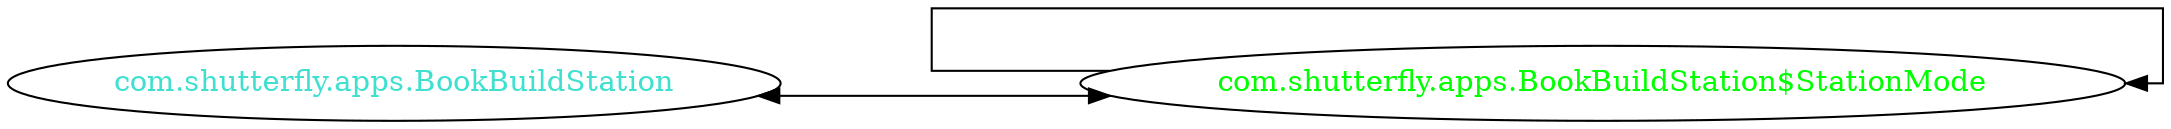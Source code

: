 digraph dependencyGraph {
 concentrate=true;
 ranksep="2.0";
 rankdir="LR"; 
 splines="ortho";
"com.shutterfly.apps.BookBuildStation$StationMode" [fontcolor="red"];
"com.shutterfly.apps.BookBuildStation$StationMode" [ fontcolor="green" ];
"com.shutterfly.apps.BookBuildStation$StationMode"->"com.shutterfly.apps.BookBuildStation$StationMode";
"com.shutterfly.apps.BookBuildStation" [ fontcolor="turquoise" ];
"com.shutterfly.apps.BookBuildStation"->"com.shutterfly.apps.BookBuildStation$StationMode" [dir=both];
}